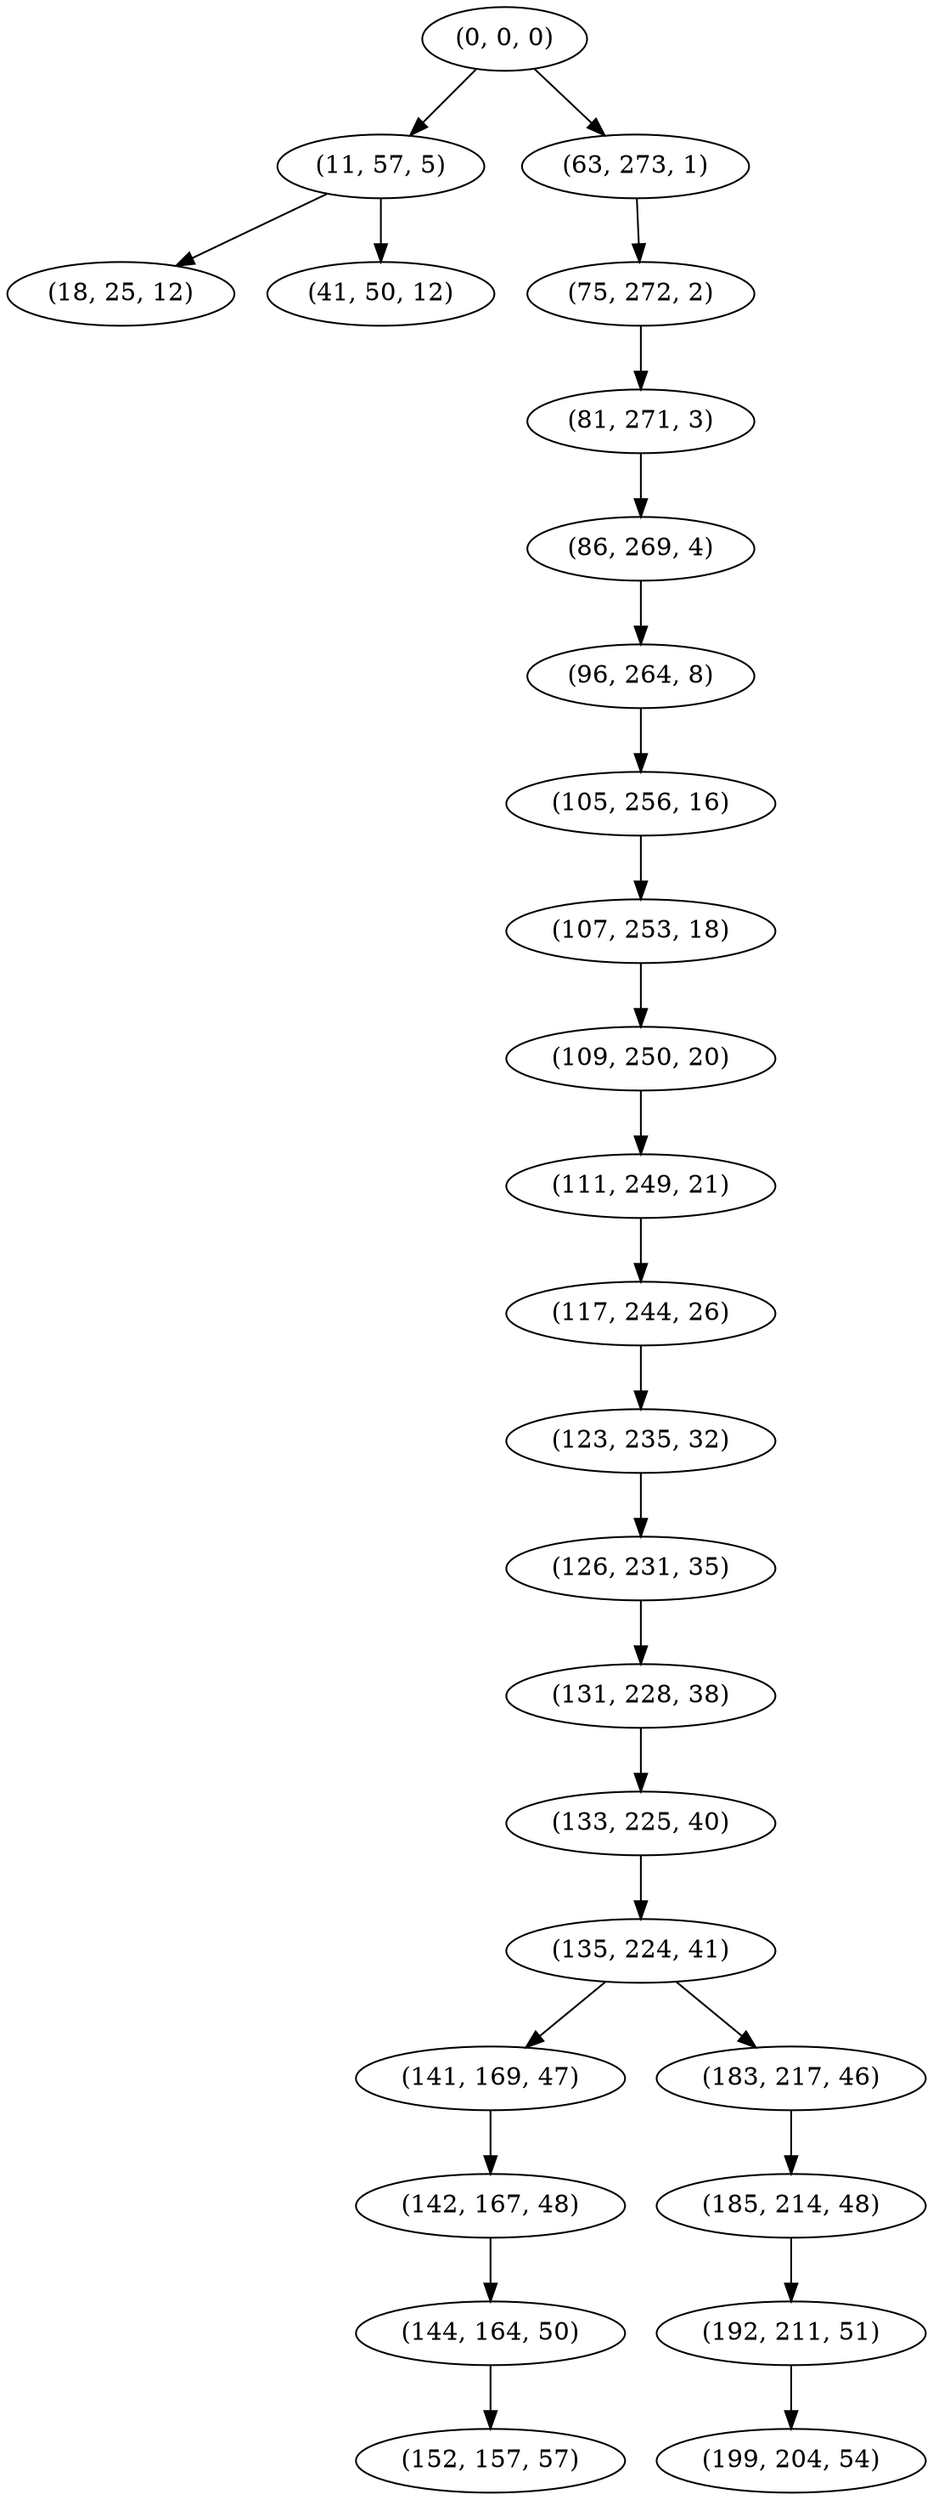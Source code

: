 digraph tree {
    "(0, 0, 0)";
    "(11, 57, 5)";
    "(18, 25, 12)";
    "(41, 50, 12)";
    "(63, 273, 1)";
    "(75, 272, 2)";
    "(81, 271, 3)";
    "(86, 269, 4)";
    "(96, 264, 8)";
    "(105, 256, 16)";
    "(107, 253, 18)";
    "(109, 250, 20)";
    "(111, 249, 21)";
    "(117, 244, 26)";
    "(123, 235, 32)";
    "(126, 231, 35)";
    "(131, 228, 38)";
    "(133, 225, 40)";
    "(135, 224, 41)";
    "(141, 169, 47)";
    "(142, 167, 48)";
    "(144, 164, 50)";
    "(152, 157, 57)";
    "(183, 217, 46)";
    "(185, 214, 48)";
    "(192, 211, 51)";
    "(199, 204, 54)";
    "(0, 0, 0)" -> "(11, 57, 5)";
    "(0, 0, 0)" -> "(63, 273, 1)";
    "(11, 57, 5)" -> "(18, 25, 12)";
    "(11, 57, 5)" -> "(41, 50, 12)";
    "(63, 273, 1)" -> "(75, 272, 2)";
    "(75, 272, 2)" -> "(81, 271, 3)";
    "(81, 271, 3)" -> "(86, 269, 4)";
    "(86, 269, 4)" -> "(96, 264, 8)";
    "(96, 264, 8)" -> "(105, 256, 16)";
    "(105, 256, 16)" -> "(107, 253, 18)";
    "(107, 253, 18)" -> "(109, 250, 20)";
    "(109, 250, 20)" -> "(111, 249, 21)";
    "(111, 249, 21)" -> "(117, 244, 26)";
    "(117, 244, 26)" -> "(123, 235, 32)";
    "(123, 235, 32)" -> "(126, 231, 35)";
    "(126, 231, 35)" -> "(131, 228, 38)";
    "(131, 228, 38)" -> "(133, 225, 40)";
    "(133, 225, 40)" -> "(135, 224, 41)";
    "(135, 224, 41)" -> "(141, 169, 47)";
    "(135, 224, 41)" -> "(183, 217, 46)";
    "(141, 169, 47)" -> "(142, 167, 48)";
    "(142, 167, 48)" -> "(144, 164, 50)";
    "(144, 164, 50)" -> "(152, 157, 57)";
    "(183, 217, 46)" -> "(185, 214, 48)";
    "(185, 214, 48)" -> "(192, 211, 51)";
    "(192, 211, 51)" -> "(199, 204, 54)";
}
